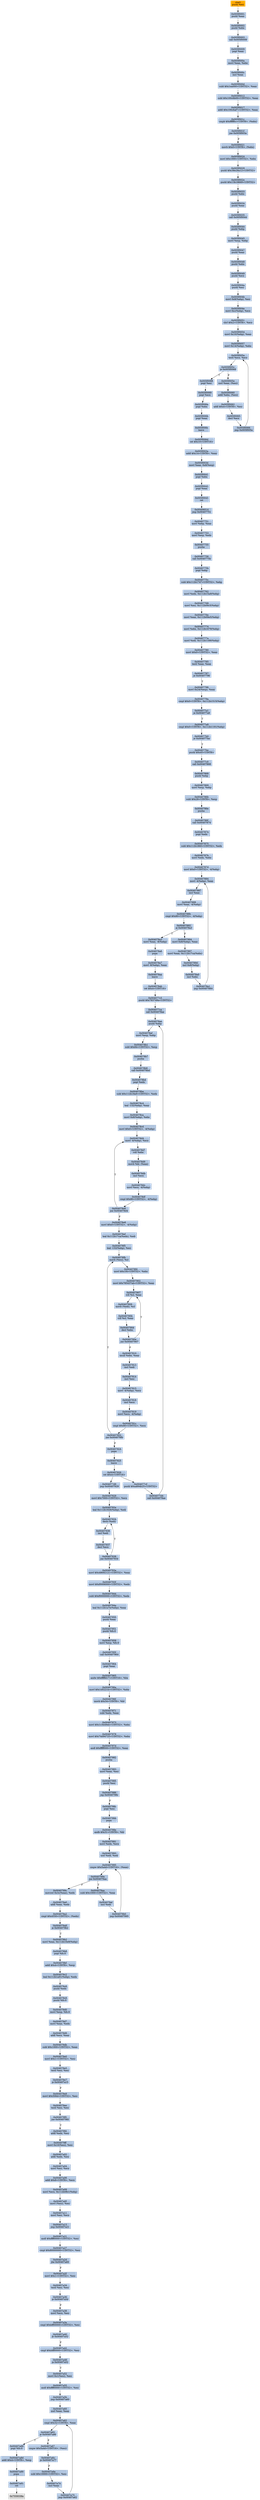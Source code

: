 digraph G {
node[shape=rectangle,style=filled,fillcolor=lightsteelblue,color=lightsteelblue]
bgcolor="transparent"
a0x005f0000pushl_esi[label="start\npushl %esi",fillcolor="orange",color="lightgrey"];
a0x005f0001pushl_eax[label="0x005f0001\npushl %eax"];
a0x005f0002pushl_ebx[label="0x005f0002\npushl %ebx"];
a0x005f0003call_0x005f0009[label="0x005f0003\ncall 0x005f0009"];
a0x005f0009popl_eax[label="0x005f0009\npopl %eax"];
a0x005f000amovl_eax_ebx[label="0x005f000a\nmovl %eax, %ebx"];
a0x005f000cincl_eax[label="0x005f000c\nincl %eax"];
a0x005f000dsubl_0x1ea000UINT32_eax[label="0x005f000d\nsubl $0x1ea000<UINT32>, %eax"];
a0x005f0012subl_0x100c6b00UINT32_eax[label="0x005f0012\nsubl $0x100c6b00<UINT32>, %eax"];
a0x005f0017addl_0x100c6af7UINT32_eax[label="0x005f0017\naddl $0x100c6af7<UINT32>, %eax"];
a0x005f001ccmpb_0xffffffccUINT8_ebx_[label="0x005f001c\ncmpb $0xffffffcc<UINT8>, (%ebx)"];
a0x005f001fjne_0x005f003a[label="0x005f001f\njne 0x005f003a"];
a0x005f0021movb_0x0UINT8_ebx_[label="0x005f0021\nmovb $0x0<UINT8>, (%ebx)"];
a0x005f0024movl_0x1000UINT32_ebx[label="0x005f0024\nmovl $0x1000<UINT32>, %ebx"];
a0x005f0029pushl_0x38e28a12UINT32[label="0x005f0029\npushl $0x38e28a12<UINT32>"];
a0x005f002epushl_0x13b18669UINT32[label="0x005f002e\npushl $0x13b18669<UINT32>"];
a0x005f0033pushl_ebx[label="0x005f0033\npushl %ebx"];
a0x005f0034pushl_eax[label="0x005f0034\npushl %eax"];
a0x005f0035call_0x005f0044[label="0x005f0035\ncall 0x005f0044"];
a0x005f0044pushl_ebp[label="0x005f0044\npushl %ebp"];
a0x005f0045movl_esp_ebp[label="0x005f0045\nmovl %esp, %ebp"];
a0x005f0047pushl_eax[label="0x005f0047\npushl %eax"];
a0x005f0048pushl_ebx[label="0x005f0048\npushl %ebx"];
a0x005f0049pushl_ecx[label="0x005f0049\npushl %ecx"];
a0x005f004apushl_esi[label="0x005f004a\npushl %esi"];
a0x005f004bmovl_0x8ebp__esi[label="0x005f004b\nmovl 0x8(%ebp), %esi"];
a0x005f004emovl_0xcebp__ecx[label="0x005f004e\nmovl 0xc(%ebp), %ecx"];
a0x005f0051shrl_0x2UINT8_ecx[label="0x005f0051\nshrl $0x2<UINT8>, %ecx"];
a0x005f0054movl_0x10ebp__eax[label="0x005f0054\nmovl 0x10(%ebp), %eax"];
a0x005f0057movl_0x14ebp__ebx[label="0x005f0057\nmovl 0x14(%ebp), %ebx"];
a0x005f005atestl_ecx_ecx[label="0x005f005a\ntestl %ecx, %ecx"];
a0x005f005cje_0x005f0068[label="0x005f005c\nje 0x005f0068"];
a0x005f005exorl_eax_esi_[label="0x005f005e\nxorl %eax, (%esi)"];
a0x005f0060addl_ebx_esi_[label="0x005f0060\naddl %ebx, (%esi)"];
a0x005f0062addl_0x4UINT8_esi[label="0x005f0062\naddl $0x4<UINT8>, %esi"];
a0x005f0065decl_ecx[label="0x005f0065\ndecl %ecx"];
a0x005f0066jmp_0x005f005a[label="0x005f0066\njmp 0x005f005a"];
a0x005f0068popl_esi[label="0x005f0068\npopl %esi"];
a0x005f0069popl_ecx[label="0x005f0069\npopl %ecx"];
a0x005f006apopl_ebx[label="0x005f006a\npopl %ebx"];
a0x005f006bpopl_eax[label="0x005f006b\npopl %eax"];
a0x005f006cleave_[label="0x005f006c\nleave "];
a0x005f006dret_0x10UINT16[label="0x005f006d\nret $0x10<UINT16>"];
a0x005f003aaddl_0x14UINT8_eax[label="0x005f003a\naddl $0x14<UINT8>, %eax"];
a0x005f003dmovl_eax_0x8esp_[label="0x005f003d\nmovl %eax, 0x8(%esp)"];
a0x005f0041popl_ebx[label="0x005f0041\npopl %ebx"];
a0x005f0042popl_eax[label="0x005f0042\npopl %eax"];
a0x005f0043ret[label="0x005f0043\nret"];
a0x00406014jmp_0x00407751[label="0x00406014\njmp 0x00407751"];
a0x00407751movl_ebp_eax[label="0x00407751\nmovl %ebp, %eax"];
a0x00407753movl_esp_edx[label="0x00407753\nmovl %esp, %edx"];
a0x00407755pusha_[label="0x00407755\npusha "];
a0x00407756call_0x0040775b[label="0x00407756\ncall 0x0040775b"];
a0x0040775bpopl_ebp[label="0x0040775b\npopl %ebp"];
a0x0040775csubl_0x112b1747UINT32_ebp[label="0x0040775c\nsubl $0x112b1747<UINT32>, %ebp"];
a0x00407762movl_edx_0x112b15a9ebp_[label="0x00407762\nmovl %edx, 0x112b15a9(%ebp)"];
a0x00407768movl_esi_0x112b09c5ebp_[label="0x00407768\nmovl %esi, 0x112b09c5(%ebp)"];
a0x0040776emovl_eax_0x112b09e5ebp_[label="0x0040776e\nmovl %eax, 0x112b09e5(%ebp)"];
a0x00407774movl_ebx_0x112b1679ebp_[label="0x00407774\nmovl %ebx, 0x112b1679(%ebp)"];
a0x0040777amovl_edi_0x112b1189ebp_[label="0x0040777a\nmovl %edi, 0x112b1189(%ebp)"];
a0x00407780movl_0x0UINT32_eax[label="0x00407780\nmovl $0x0<UINT32>, %eax"];
a0x00407785testl_eax_eax[label="0x00407785\ntestl %eax, %eax"];
a0x00407787je_0x00407796[label="0x00407787\nje 0x00407796"];
a0x00407796movl_0x24esp__eax[label="0x00407796\nmovl 0x24(%esp), %eax"];
a0x0040779acmpl_0x0UINT8_0x112b1515ebp_[label="0x0040779a\ncmpl $0x0<UINT8>, 0x112b1515(%ebp)"];
a0x004077a1je_0x004077a9[label="0x004077a1\nje 0x004077a9"];
a0x004077a9cmpl_0x0UINT8_0x112b1191ebp_[label="0x004077a9\ncmpl $0x0<UINT8>, 0x112b1191(%ebp)"];
a0x004077b0je_0x004077be[label="0x004077b0\nje 0x004077be"];
a0x004077bepushl_0x45UINT8[label="0x004077be\npushl $0x45<UINT8>"];
a0x004077c0call_0x00407868[label="0x004077c0\ncall 0x00407868"];
a0x00407868pushl_ebp[label="0x00407868\npushl %ebp"];
a0x00407869movl_esp_ebp[label="0x00407869\nmovl %esp, %ebp"];
a0x0040786bsubl_0x28UINT8_esp[label="0x0040786b\nsubl $0x28<UINT8>, %esp"];
a0x0040786epusha_[label="0x0040786e\npusha "];
a0x0040786fcall_0x00407874[label="0x0040786f\ncall 0x00407874"];
a0x00407874popl_edx[label="0x00407874\npopl %edx"];
a0x00407875subl_0x112b1860UINT32_edx[label="0x00407875\nsubl $0x112b1860<UINT32>, %edx"];
a0x0040787bmovl_edx_ebx[label="0x0040787b\nmovl %edx, %ebx"];
a0x0040787dmovl_0x0UINT32__4ebp_[label="0x0040787d\nmovl $0x0<UINT32>, -4(%ebp)"];
a0x00407884movl__4ebp__eax[label="0x00407884\nmovl -4(%ebp), %eax"];
a0x00407887incl_eax[label="0x00407887\nincl %eax"];
a0x00407888movl_eax__4ebp_[label="0x00407888\nmovl %eax, -4(%ebp)"];
a0x0040788bcmpl_0x80UINT32__4ebp_[label="0x0040788b\ncmpl $0x80<UINT32>, -4(%ebp)"];
a0x00407892je_0x004078a3[label="0x00407892\nje 0x004078a3"];
a0x00407894movl_0x8ebp__eax[label="0x00407894\nmovl 0x8(%ebp), %eax"];
a0x00407897movl_eax_0x112b17caebx_[label="0x00407897\nmovl %eax, 0x112b17ca(%ebx)"];
a0x0040789dincl_0x8ebp_[label="0x0040789d\nincl 0x8(%ebp)"];
a0x004078a0incl_ebx[label="0x004078a0\nincl %ebx"];
a0x004078a1jmp_0x00407884[label="0x004078a1\njmp 0x00407884"];
a0x004078a3movl_eax__8ebp_[label="0x004078a3\nmovl %eax, -8(%ebp)"];
a0x004078a6popa_[label="0x004078a6\npopa "];
a0x004078a7movl__8ebp__eax[label="0x004078a7\nmovl -8(%ebp), %eax"];
a0x004078aaleave_[label="0x004078aa\nleave "];
a0x004078abret_0x4UINT16[label="0x004078ab\nret $0x4<UINT16>"];
a0x004077c5pushl_0x783749aUINT32[label="0x004077c5\npushl $0x783749a<UINT32>"];
a0x004077cacall_0x004078ae[label="0x004077ca\ncall 0x004078ae"];
a0x004078aepushl_ebp[label="0x004078ae\npushl %ebp"];
a0x004078afmovl_esp_ebp[label="0x004078af\nmovl %esp, %ebp"];
a0x004078b1subl_0x84UINT32_esp[label="0x004078b1\nsubl $0x84<UINT32>, %esp"];
a0x004078b7pusha_[label="0x004078b7\npusha "];
a0x004078b8call_0x004078bd[label="0x004078b8\ncall 0x004078bd"];
a0x004078bdpopl_edx[label="0x004078bd\npopl %edx"];
a0x004078besubl_0x112b18a9UINT32_edx[label="0x004078be\nsubl $0x112b18a9<UINT32>, %edx"];
a0x004078c4leal__132ebp__eax[label="0x004078c4\nleal -132(%ebp), %eax"];
a0x004078camovl_0x8ebp__ebx[label="0x004078ca\nmovl 0x8(%ebp), %ebx"];
a0x004078cdmovl_0x0UINT32__4ebp_[label="0x004078cd\nmovl $0x0<UINT32>, -4(%ebp)"];
a0x004078d4movl__4ebp__ecx[label="0x004078d4\nmovl -4(%ebp), %ecx"];
a0x004078d7roll_ebx[label="0x004078d7\nroll %ebx"];
a0x004078d9movb_bl_eax_[label="0x004078d9\nmovb %bl, (%eax)"];
a0x004078dbincl_ecx[label="0x004078db\nincl %ecx"];
a0x004078dcmovl_ecx__4ebp_[label="0x004078dc\nmovl %ecx, -4(%ebp)"];
a0x004078dfcmpl_0x80UINT32__4ebp_[label="0x004078df\ncmpl $0x80<UINT32>, -4(%ebp)"];
a0x004078e6jne_0x004078d4[label="0x004078e6\njne 0x004078d4"];
a0x004078e8movl_0x0UINT32__4ebp_[label="0x004078e8\nmovl $0x0<UINT32>, -4(%ebp)"];
a0x004078efleal_0x112b17caedx__edi[label="0x004078ef\nleal 0x112b17ca(%edx), %edi"];
a0x004078f5leal__132ebp__esi[label="0x004078f5\nleal -132(%ebp), %esi"];
a0x004078fbmovb_esi__cl[label="0x004078fb\nmovb (%esi), %cl"];
a0x004078fdmovl_0x1f4UINT32_ebx[label="0x004078fd\nmovl $0x1f4<UINT32>, %ebx"];
a0x00407902movl_0x785437abUINT32_eax[label="0x00407902\nmovl $0x785437ab<UINT32>, %eax"];
a0x00407907rcll_cl_eax[label="0x00407907\nrcll %cl, %eax"];
a0x00407909movb_edi__cl[label="0x00407909\nmovb (%edi), %cl"];
a0x0040790brcll_cl_eax[label="0x0040790b\nrcll %cl, %eax"];
a0x0040790ddecl_ebx[label="0x0040790d\ndecl %ebx"];
a0x0040790ejne_0x00407907[label="0x0040790e\njne 0x00407907"];
a0x00407910imull_ebx_eax[label="0x00407910\nimull %ebx, %eax"];
a0x00407913incl_edi[label="0x00407913\nincl %edi"];
a0x00407914incl_esi[label="0x00407914\nincl %esi"];
a0x00407915movl__4ebp__ecx[label="0x00407915\nmovl -4(%ebp), %ecx"];
a0x00407918incl_ecx[label="0x00407918\nincl %ecx"];
a0x00407919movl_ecx__4ebp_[label="0x00407919\nmovl %ecx, -4(%ebp)"];
a0x0040791ccmpl_0x80UINT32_ecx[label="0x0040791c\ncmpl $0x80<UINT32>, %ecx"];
a0x00407922jne_0x004078fb[label="0x00407922\njne 0x004078fb"];
a0x00407924popa_[label="0x00407924\npopa "];
a0x00407925leave_[label="0x00407925\nleave "];
a0x00407926ret_0x4UINT16[label="0x00407926\nret $0x4<UINT16>"];
a0x004077cfpushl_0xa894b25UINT32[label="0x004077cf\npushl $0xa894b25<UINT32>"];
a0x004077d4call_0x004078ae[label="0x004077d4\ncall 0x004078ae"];
a0x004077d9jmp_0x00407929[label="0x004077d9\njmp 0x00407929"];
a0x00407929movl_0x7000UINT32_ecx[label="0x00407929\nmovl $0x7000<UINT32>, %ecx"];
a0x0040792eleal_0x112b1926ebp__edi[label="0x0040792e\nleal 0x112b1926(%ebp), %edi"];
a0x00407934decb_edi_[label="0x00407934\ndecb (%edi)"];
a0x00407936incl_edi[label="0x00407936\nincl %edi"];
a0x00407937decl_ecx[label="0x00407937\ndecl %ecx"];
a0x00407938jne_0x00407934[label="0x00407938\njne 0x00407934"];
a0x0040793amovl_0x48692121UINT32_eax[label="0x0040793a\nmovl $0x48692121<UINT32>, %eax"];
a0x0040793fmovl_0xf0006000UINT32_edx[label="0x0040793f\nmovl $0xf0006000<UINT32>, %edx"];
a0x00407944subl_0xf0000000UINT32_edx[label="0x00407944\nsubl $0xf0000000<UINT32>, %edx"];
a0x0040794aleal_0x112b1a7eebp__eax[label="0x0040794a\nleal 0x112b1a7e(%ebp), %eax"];
a0x00407950pushl_eax[label="0x00407950\npushl %eax"];
a0x00407951pushl_fs_0[label="0x00407951\npushl %fs:0"];
a0x00407958movl_esp_fs_0[label="0x00407958\nmovl %esp, %fs:0"];
a0x0040795fcall_0x00407964[label="0x0040795f\ncall 0x00407964"];
a0x00407964popl_eax[label="0x00407964\npopl %eax"];
a0x00407965andw_0xfffffd17UINT16_bx[label="0x00407965\nandw $0xfffffd17<UINT16>, %bx"];
a0x0040796amovl_0x1d5221bUINT32_ebx[label="0x0040796a\nmovl $0x1d5221b<UINT32>, %ebx"];
a0x0040796fmovb_0x34UINT8_bl[label="0x0040796f\nmovb $0x34<UINT8>, %bl"];
a0x00407971subl_edx_eax[label="0x00407971\nsubl %edx, %eax"];
a0x00407973movl_0x1c3b49ebUINT32_ebx[label="0x00407973\nmovl $0x1c3b49eb<UINT32>, %ebx"];
a0x00407978movl_0x74d94725UINT32_ebx[label="0x00407978\nmovl $0x74d94725<UINT32>, %ebx"];
a0x0040797dandl_0xfffff000UINT32_eax[label="0x0040797d\nandl $0xfffff000<UINT32>, %eax"];
a0x00407982pusha_[label="0x00407982\npusha "];
a0x00407983movl_eax_esi[label="0x00407983\nmovl %eax, %esi"];
a0x00407985pushl_esi[label="0x00407985\npushl %esi"];
a0x00407986jnp_0x0040798c[label="0x00407986\njnp 0x0040798c"];
a0x0040798cpopl_esi[label="0x0040798c\npopl %esi"];
a0x0040798dpopa_[label="0x0040798d\npopa "];
a0x0040798eandb_0x31UINT8_bl[label="0x0040798e\nandb $0x31<UINT8>, %bl"];
a0x00407991movl_edx_ecx[label="0x00407991\nmovl %edx, %ecx"];
a0x00407993xorl_edi_edi[label="0x00407993\nxorl %edi, %edi"];
a0x00407995cmpw_0x5a4dUINT16_eax_[label="0x00407995\ncmpw $0x5a4d<UINT16>, (%eax)"];
a0x0040799ajne_0x004079aa[label="0x0040799a\njne 0x004079aa"];
a0x004079aasubl_0x1000UINT32_eax[label="0x004079aa\nsubl $0x1000<UINT32>, %eax"];
a0x004079afincl_edi[label="0x004079af\nincl %edi"];
a0x004079b0jmp_0x00407995[label="0x004079b0\njmp 0x00407995"];
a0x0040799cmovzwl_0x3ceax__edx[label="0x0040799c\nmovzwl 0x3c(%eax), %edx"];
a0x004079a0addl_eax_edx[label="0x004079a0\naddl %eax, %edx"];
a0x004079a2cmpl_0x4550UINT32_edx_[label="0x004079a2\ncmpl $0x4550<UINT32>, (%edx)"];
a0x004079a8je_0x004079b2[label="0x004079a8\nje 0x004079b2"];
a0x004079b2movl_eax_0x112b10e9ebp_[label="0x004079b2\nmovl %eax, 0x112b10e9(%ebp)"];
a0x004079b8popl_fs_0[label="0x004079b8\npopl %fs:0"];
a0x004079bfaddl_0x4UINT8_esp[label="0x004079bf\naddl $0x4<UINT8>, %esp"];
a0x004079c2leal_0x112b1a91ebp__edx[label="0x004079c2\nleal 0x112b1a91(%ebp), %edx"];
a0x004079c8pushl_edx[label="0x004079c8\npushl %edx"];
a0x004079c9pushl_fs_0[label="0x004079c9\npushl %fs:0"];
a0x004079d0movl_esp_fs_0[label="0x004079d0\nmovl %esp, %fs:0"];
a0x004079d7movl_eax_edx[label="0x004079d7\nmovl %eax, %edx"];
a0x004079d9addl_ecx_eax[label="0x004079d9\naddl %ecx, %eax"];
a0x004079dbsubl_0x1000UINT32_eax[label="0x004079db\nsubl $0x1000<UINT32>, %eax"];
a0x004079e0movl_0x1UINT32_esi[label="0x004079e0\nmovl $0x1<UINT32>, %esi"];
a0x004079e5testl_esi_esi[label="0x004079e5\ntestl %esi, %esi"];
a0x004079e7je_0x00407a15[label="0x004079e7\nje 0x00407a15"];
a0x004079e9movl_0x506dUINT32_esi[label="0x004079e9\nmovl $0x506d<UINT32>, %esi"];
a0x004079eetestl_esi_esi[label="0x004079ee\ntestl %esi, %esi"];
a0x004079f0jne_0x004079fd[label="0x004079f0\njne 0x004079fd"];
a0x004079fdaddl_edx_esi[label="0x004079fd\naddl %edx, %esi"];
a0x004079ffmovl_0x10esi__esi[label="0x004079ff\nmovl 0x10(%esi), %esi"];
a0x00407a02addl_edx_esi[label="0x00407a02\naddl %edx, %esi"];
a0x00407a04movl_esi_ecx[label="0x00407a04\nmovl %esi, %ecx"];
a0x00407a06addl_0x8UINT8_ecx[label="0x00407a06\naddl $0x8<UINT8>, %ecx"];
a0x00407a09movl_ecx_0x112b0fb1ebp_[label="0x00407a09\nmovl %ecx, 0x112b0fb1(%ebp)"];
a0x00407a0fmovl_esi__esi[label="0x00407a0f\nmovl (%esi), %esi"];
a0x00407a11movl_esi_ecx[label="0x00407a11\nmovl %esi, %ecx"];
a0x00407a13jmp_0x00407a21[label="0x00407a13\njmp 0x00407a21"];
a0x00407a21andl_0xffff0000UINT32_esi[label="0x00407a21\nandl $0xffff0000<UINT32>, %esi"];
a0x00407a27cmpl_0x80000000UINT32_esi[label="0x00407a27\ncmpl $0x80000000<UINT32>, %esi"];
a0x00407a2djbe_0x00407a60[label="0x00407a2d\njbe 0x00407a60"];
a0x00407a2fmovl_0x1UINT32_esi[label="0x00407a2f\nmovl $0x1<UINT32>, %esi"];
a0x00407a34testl_esi_esi[label="0x00407a34\ntestl %esi, %esi"];
a0x00407a36je_0x00407a5d[label="0x00407a36\nje 0x00407a5d"];
a0x00407a38movl_ecx_esi[label="0x00407a38\nmovl %ecx, %esi"];
a0x00407a3acmpl_0xbff00000UINT32_esi[label="0x00407a3a\ncmpl $0xbff00000<UINT32>, %esi"];
a0x00407a40jb_0x00407a52[label="0x00407a40\njb 0x00407a52"];
a0x00407a42cmpl_0xbfff0000UINT32_esi[label="0x00407a42\ncmpl $0xbfff0000<UINT32>, %esi"];
a0x00407a48ja_0x00407a52[label="0x00407a48\nja 0x00407a52"];
a0x00407a52movl_0x1esi__esi[label="0x00407a52\nmovl 0x1(%esi), %esi"];
a0x00407a55andl_0xffff0000UINT32_esi[label="0x00407a55\nandl $0xffff0000<UINT32>, %esi"];
a0x00407a5bjmp_0x00407a60[label="0x00407a5b\njmp 0x00407a60"];
a0x00407a60xorl_eax_eax[label="0x00407a60\nxorl %eax, %eax"];
a0x00407a62cmpl_0x32UINT8_eax[label="0x00407a62\ncmpl $0x32<UINT8>, %eax"];
a0x00407a65je_0x00407a86[label="0x00407a65\nje 0x00407a86"];
a0x00407a67cmpw_0x5a4dUINT16_esi_[label="0x00407a67\ncmpw $0x5a4d<UINT16>, (%esi)"];
a0x00407a6cje_0x00407a77[label="0x00407a6c\nje 0x00407a77"];
a0x00407a6esubl_0x10000UINT32_esi[label="0x00407a6e\nsubl $0x10000<UINT32>, %esi"];
a0x00407a74incl_eax[label="0x00407a74\nincl %eax"];
a0x00407a75jmp_0x00407a62[label="0x00407a75\njmp 0x00407a62"];
a0x00407a86popl_fs_0[label="0x00407a86\npopl %fs:0"];
a0x00407a8daddl_0x4UINT8_esp[label="0x00407a8d\naddl $0x4<UINT8>, %esp"];
a0x00407a90popa_[label="0x00407a90\npopa "];
a0x00407a91ret[label="0x00407a91\nret"];
a0x7559338a[label="0x7559338a",fillcolor="lightgrey",color="lightgrey"];
a0x005f0000pushl_esi -> a0x005f0001pushl_eax [color="#000000"];
a0x005f0001pushl_eax -> a0x005f0002pushl_ebx [color="#000000"];
a0x005f0002pushl_ebx -> a0x005f0003call_0x005f0009 [color="#000000"];
a0x005f0003call_0x005f0009 -> a0x005f0009popl_eax [color="#000000"];
a0x005f0009popl_eax -> a0x005f000amovl_eax_ebx [color="#000000"];
a0x005f000amovl_eax_ebx -> a0x005f000cincl_eax [color="#000000"];
a0x005f000cincl_eax -> a0x005f000dsubl_0x1ea000UINT32_eax [color="#000000"];
a0x005f000dsubl_0x1ea000UINT32_eax -> a0x005f0012subl_0x100c6b00UINT32_eax [color="#000000"];
a0x005f0012subl_0x100c6b00UINT32_eax -> a0x005f0017addl_0x100c6af7UINT32_eax [color="#000000"];
a0x005f0017addl_0x100c6af7UINT32_eax -> a0x005f001ccmpb_0xffffffccUINT8_ebx_ [color="#000000"];
a0x005f001ccmpb_0xffffffccUINT8_ebx_ -> a0x005f001fjne_0x005f003a [color="#000000"];
a0x005f001fjne_0x005f003a -> a0x005f0021movb_0x0UINT8_ebx_ [color="#000000",label="F"];
a0x005f0021movb_0x0UINT8_ebx_ -> a0x005f0024movl_0x1000UINT32_ebx [color="#000000"];
a0x005f0024movl_0x1000UINT32_ebx -> a0x005f0029pushl_0x38e28a12UINT32 [color="#000000"];
a0x005f0029pushl_0x38e28a12UINT32 -> a0x005f002epushl_0x13b18669UINT32 [color="#000000"];
a0x005f002epushl_0x13b18669UINT32 -> a0x005f0033pushl_ebx [color="#000000"];
a0x005f0033pushl_ebx -> a0x005f0034pushl_eax [color="#000000"];
a0x005f0034pushl_eax -> a0x005f0035call_0x005f0044 [color="#000000"];
a0x005f0035call_0x005f0044 -> a0x005f0044pushl_ebp [color="#000000"];
a0x005f0044pushl_ebp -> a0x005f0045movl_esp_ebp [color="#000000"];
a0x005f0045movl_esp_ebp -> a0x005f0047pushl_eax [color="#000000"];
a0x005f0047pushl_eax -> a0x005f0048pushl_ebx [color="#000000"];
a0x005f0048pushl_ebx -> a0x005f0049pushl_ecx [color="#000000"];
a0x005f0049pushl_ecx -> a0x005f004apushl_esi [color="#000000"];
a0x005f004apushl_esi -> a0x005f004bmovl_0x8ebp__esi [color="#000000"];
a0x005f004bmovl_0x8ebp__esi -> a0x005f004emovl_0xcebp__ecx [color="#000000"];
a0x005f004emovl_0xcebp__ecx -> a0x005f0051shrl_0x2UINT8_ecx [color="#000000"];
a0x005f0051shrl_0x2UINT8_ecx -> a0x005f0054movl_0x10ebp__eax [color="#000000"];
a0x005f0054movl_0x10ebp__eax -> a0x005f0057movl_0x14ebp__ebx [color="#000000"];
a0x005f0057movl_0x14ebp__ebx -> a0x005f005atestl_ecx_ecx [color="#000000"];
a0x005f005atestl_ecx_ecx -> a0x005f005cje_0x005f0068 [color="#000000"];
a0x005f005cje_0x005f0068 -> a0x005f005exorl_eax_esi_ [color="#000000",label="F"];
a0x005f005exorl_eax_esi_ -> a0x005f0060addl_ebx_esi_ [color="#000000"];
a0x005f0060addl_ebx_esi_ -> a0x005f0062addl_0x4UINT8_esi [color="#000000"];
a0x005f0062addl_0x4UINT8_esi -> a0x005f0065decl_ecx [color="#000000"];
a0x005f0065decl_ecx -> a0x005f0066jmp_0x005f005a [color="#000000"];
a0x005f0066jmp_0x005f005a -> a0x005f005atestl_ecx_ecx [color="#000000"];
a0x005f005cje_0x005f0068 -> a0x005f0068popl_esi [color="#000000",label="T"];
a0x005f0068popl_esi -> a0x005f0069popl_ecx [color="#000000"];
a0x005f0069popl_ecx -> a0x005f006apopl_ebx [color="#000000"];
a0x005f006apopl_ebx -> a0x005f006bpopl_eax [color="#000000"];
a0x005f006bpopl_eax -> a0x005f006cleave_ [color="#000000"];
a0x005f006cleave_ -> a0x005f006dret_0x10UINT16 [color="#000000"];
a0x005f006dret_0x10UINT16 -> a0x005f003aaddl_0x14UINT8_eax [color="#000000"];
a0x005f003aaddl_0x14UINT8_eax -> a0x005f003dmovl_eax_0x8esp_ [color="#000000"];
a0x005f003dmovl_eax_0x8esp_ -> a0x005f0041popl_ebx [color="#000000"];
a0x005f0041popl_ebx -> a0x005f0042popl_eax [color="#000000"];
a0x005f0042popl_eax -> a0x005f0043ret [color="#000000"];
a0x005f0043ret -> a0x00406014jmp_0x00407751 [color="#000000"];
a0x00406014jmp_0x00407751 -> a0x00407751movl_ebp_eax [color="#000000"];
a0x00407751movl_ebp_eax -> a0x00407753movl_esp_edx [color="#000000"];
a0x00407753movl_esp_edx -> a0x00407755pusha_ [color="#000000"];
a0x00407755pusha_ -> a0x00407756call_0x0040775b [color="#000000"];
a0x00407756call_0x0040775b -> a0x0040775bpopl_ebp [color="#000000"];
a0x0040775bpopl_ebp -> a0x0040775csubl_0x112b1747UINT32_ebp [color="#000000"];
a0x0040775csubl_0x112b1747UINT32_ebp -> a0x00407762movl_edx_0x112b15a9ebp_ [color="#000000"];
a0x00407762movl_edx_0x112b15a9ebp_ -> a0x00407768movl_esi_0x112b09c5ebp_ [color="#000000"];
a0x00407768movl_esi_0x112b09c5ebp_ -> a0x0040776emovl_eax_0x112b09e5ebp_ [color="#000000"];
a0x0040776emovl_eax_0x112b09e5ebp_ -> a0x00407774movl_ebx_0x112b1679ebp_ [color="#000000"];
a0x00407774movl_ebx_0x112b1679ebp_ -> a0x0040777amovl_edi_0x112b1189ebp_ [color="#000000"];
a0x0040777amovl_edi_0x112b1189ebp_ -> a0x00407780movl_0x0UINT32_eax [color="#000000"];
a0x00407780movl_0x0UINT32_eax -> a0x00407785testl_eax_eax [color="#000000"];
a0x00407785testl_eax_eax -> a0x00407787je_0x00407796 [color="#000000"];
a0x00407787je_0x00407796 -> a0x00407796movl_0x24esp__eax [color="#000000",label="T"];
a0x00407796movl_0x24esp__eax -> a0x0040779acmpl_0x0UINT8_0x112b1515ebp_ [color="#000000"];
a0x0040779acmpl_0x0UINT8_0x112b1515ebp_ -> a0x004077a1je_0x004077a9 [color="#000000"];
a0x004077a1je_0x004077a9 -> a0x004077a9cmpl_0x0UINT8_0x112b1191ebp_ [color="#000000",label="T"];
a0x004077a9cmpl_0x0UINT8_0x112b1191ebp_ -> a0x004077b0je_0x004077be [color="#000000"];
a0x004077b0je_0x004077be -> a0x004077bepushl_0x45UINT8 [color="#000000",label="T"];
a0x004077bepushl_0x45UINT8 -> a0x004077c0call_0x00407868 [color="#000000"];
a0x004077c0call_0x00407868 -> a0x00407868pushl_ebp [color="#000000"];
a0x00407868pushl_ebp -> a0x00407869movl_esp_ebp [color="#000000"];
a0x00407869movl_esp_ebp -> a0x0040786bsubl_0x28UINT8_esp [color="#000000"];
a0x0040786bsubl_0x28UINT8_esp -> a0x0040786epusha_ [color="#000000"];
a0x0040786epusha_ -> a0x0040786fcall_0x00407874 [color="#000000"];
a0x0040786fcall_0x00407874 -> a0x00407874popl_edx [color="#000000"];
a0x00407874popl_edx -> a0x00407875subl_0x112b1860UINT32_edx [color="#000000"];
a0x00407875subl_0x112b1860UINT32_edx -> a0x0040787bmovl_edx_ebx [color="#000000"];
a0x0040787bmovl_edx_ebx -> a0x0040787dmovl_0x0UINT32__4ebp_ [color="#000000"];
a0x0040787dmovl_0x0UINT32__4ebp_ -> a0x00407884movl__4ebp__eax [color="#000000"];
a0x00407884movl__4ebp__eax -> a0x00407887incl_eax [color="#000000"];
a0x00407887incl_eax -> a0x00407888movl_eax__4ebp_ [color="#000000"];
a0x00407888movl_eax__4ebp_ -> a0x0040788bcmpl_0x80UINT32__4ebp_ [color="#000000"];
a0x0040788bcmpl_0x80UINT32__4ebp_ -> a0x00407892je_0x004078a3 [color="#000000"];
a0x00407892je_0x004078a3 -> a0x00407894movl_0x8ebp__eax [color="#000000",label="F"];
a0x00407894movl_0x8ebp__eax -> a0x00407897movl_eax_0x112b17caebx_ [color="#000000"];
a0x00407897movl_eax_0x112b17caebx_ -> a0x0040789dincl_0x8ebp_ [color="#000000"];
a0x0040789dincl_0x8ebp_ -> a0x004078a0incl_ebx [color="#000000"];
a0x004078a0incl_ebx -> a0x004078a1jmp_0x00407884 [color="#000000"];
a0x004078a1jmp_0x00407884 -> a0x00407884movl__4ebp__eax [color="#000000"];
a0x00407892je_0x004078a3 -> a0x004078a3movl_eax__8ebp_ [color="#000000",label="T"];
a0x004078a3movl_eax__8ebp_ -> a0x004078a6popa_ [color="#000000"];
a0x004078a6popa_ -> a0x004078a7movl__8ebp__eax [color="#000000"];
a0x004078a7movl__8ebp__eax -> a0x004078aaleave_ [color="#000000"];
a0x004078aaleave_ -> a0x004078abret_0x4UINT16 [color="#000000"];
a0x004078abret_0x4UINT16 -> a0x004077c5pushl_0x783749aUINT32 [color="#000000"];
a0x004077c5pushl_0x783749aUINT32 -> a0x004077cacall_0x004078ae [color="#000000"];
a0x004077cacall_0x004078ae -> a0x004078aepushl_ebp [color="#000000"];
a0x004078aepushl_ebp -> a0x004078afmovl_esp_ebp [color="#000000"];
a0x004078afmovl_esp_ebp -> a0x004078b1subl_0x84UINT32_esp [color="#000000"];
a0x004078b1subl_0x84UINT32_esp -> a0x004078b7pusha_ [color="#000000"];
a0x004078b7pusha_ -> a0x004078b8call_0x004078bd [color="#000000"];
a0x004078b8call_0x004078bd -> a0x004078bdpopl_edx [color="#000000"];
a0x004078bdpopl_edx -> a0x004078besubl_0x112b18a9UINT32_edx [color="#000000"];
a0x004078besubl_0x112b18a9UINT32_edx -> a0x004078c4leal__132ebp__eax [color="#000000"];
a0x004078c4leal__132ebp__eax -> a0x004078camovl_0x8ebp__ebx [color="#000000"];
a0x004078camovl_0x8ebp__ebx -> a0x004078cdmovl_0x0UINT32__4ebp_ [color="#000000"];
a0x004078cdmovl_0x0UINT32__4ebp_ -> a0x004078d4movl__4ebp__ecx [color="#000000"];
a0x004078d4movl__4ebp__ecx -> a0x004078d7roll_ebx [color="#000000"];
a0x004078d7roll_ebx -> a0x004078d9movb_bl_eax_ [color="#000000"];
a0x004078d9movb_bl_eax_ -> a0x004078dbincl_ecx [color="#000000"];
a0x004078dbincl_ecx -> a0x004078dcmovl_ecx__4ebp_ [color="#000000"];
a0x004078dcmovl_ecx__4ebp_ -> a0x004078dfcmpl_0x80UINT32__4ebp_ [color="#000000"];
a0x004078dfcmpl_0x80UINT32__4ebp_ -> a0x004078e6jne_0x004078d4 [color="#000000"];
a0x004078e6jne_0x004078d4 -> a0x004078d4movl__4ebp__ecx [color="#000000",label="T"];
a0x004078e6jne_0x004078d4 -> a0x004078e8movl_0x0UINT32__4ebp_ [color="#000000",label="F"];
a0x004078e8movl_0x0UINT32__4ebp_ -> a0x004078efleal_0x112b17caedx__edi [color="#000000"];
a0x004078efleal_0x112b17caedx__edi -> a0x004078f5leal__132ebp__esi [color="#000000"];
a0x004078f5leal__132ebp__esi -> a0x004078fbmovb_esi__cl [color="#000000"];
a0x004078fbmovb_esi__cl -> a0x004078fdmovl_0x1f4UINT32_ebx [color="#000000"];
a0x004078fdmovl_0x1f4UINT32_ebx -> a0x00407902movl_0x785437abUINT32_eax [color="#000000"];
a0x00407902movl_0x785437abUINT32_eax -> a0x00407907rcll_cl_eax [color="#000000"];
a0x00407907rcll_cl_eax -> a0x00407909movb_edi__cl [color="#000000"];
a0x00407909movb_edi__cl -> a0x0040790brcll_cl_eax [color="#000000"];
a0x0040790brcll_cl_eax -> a0x0040790ddecl_ebx [color="#000000"];
a0x0040790ddecl_ebx -> a0x0040790ejne_0x00407907 [color="#000000"];
a0x0040790ejne_0x00407907 -> a0x00407907rcll_cl_eax [color="#000000",label="T"];
a0x0040790ejne_0x00407907 -> a0x00407910imull_ebx_eax [color="#000000",label="F"];
a0x00407910imull_ebx_eax -> a0x00407913incl_edi [color="#000000"];
a0x00407913incl_edi -> a0x00407914incl_esi [color="#000000"];
a0x00407914incl_esi -> a0x00407915movl__4ebp__ecx [color="#000000"];
a0x00407915movl__4ebp__ecx -> a0x00407918incl_ecx [color="#000000"];
a0x00407918incl_ecx -> a0x00407919movl_ecx__4ebp_ [color="#000000"];
a0x00407919movl_ecx__4ebp_ -> a0x0040791ccmpl_0x80UINT32_ecx [color="#000000"];
a0x0040791ccmpl_0x80UINT32_ecx -> a0x00407922jne_0x004078fb [color="#000000"];
a0x00407922jne_0x004078fb -> a0x004078fbmovb_esi__cl [color="#000000",label="T"];
a0x00407922jne_0x004078fb -> a0x00407924popa_ [color="#000000",label="F"];
a0x00407924popa_ -> a0x00407925leave_ [color="#000000"];
a0x00407925leave_ -> a0x00407926ret_0x4UINT16 [color="#000000"];
a0x00407926ret_0x4UINT16 -> a0x004077cfpushl_0xa894b25UINT32 [color="#000000"];
a0x004077cfpushl_0xa894b25UINT32 -> a0x004077d4call_0x004078ae [color="#000000"];
a0x004077d4call_0x004078ae -> a0x004078aepushl_ebp [color="#000000"];
a0x00407926ret_0x4UINT16 -> a0x004077d9jmp_0x00407929 [color="#000000"];
a0x004077d9jmp_0x00407929 -> a0x00407929movl_0x7000UINT32_ecx [color="#000000"];
a0x00407929movl_0x7000UINT32_ecx -> a0x0040792eleal_0x112b1926ebp__edi [color="#000000"];
a0x0040792eleal_0x112b1926ebp__edi -> a0x00407934decb_edi_ [color="#000000"];
a0x00407934decb_edi_ -> a0x00407936incl_edi [color="#000000"];
a0x00407936incl_edi -> a0x00407937decl_ecx [color="#000000"];
a0x00407937decl_ecx -> a0x00407938jne_0x00407934 [color="#000000"];
a0x00407938jne_0x00407934 -> a0x00407934decb_edi_ [color="#000000",label="T"];
a0x00407938jne_0x00407934 -> a0x0040793amovl_0x48692121UINT32_eax [color="#000000",label="F"];
a0x0040793amovl_0x48692121UINT32_eax -> a0x0040793fmovl_0xf0006000UINT32_edx [color="#000000"];
a0x0040793fmovl_0xf0006000UINT32_edx -> a0x00407944subl_0xf0000000UINT32_edx [color="#000000"];
a0x00407944subl_0xf0000000UINT32_edx -> a0x0040794aleal_0x112b1a7eebp__eax [color="#000000"];
a0x0040794aleal_0x112b1a7eebp__eax -> a0x00407950pushl_eax [color="#000000"];
a0x00407950pushl_eax -> a0x00407951pushl_fs_0 [color="#000000"];
a0x00407951pushl_fs_0 -> a0x00407958movl_esp_fs_0 [color="#000000"];
a0x00407958movl_esp_fs_0 -> a0x0040795fcall_0x00407964 [color="#000000"];
a0x0040795fcall_0x00407964 -> a0x00407964popl_eax [color="#000000"];
a0x00407964popl_eax -> a0x00407965andw_0xfffffd17UINT16_bx [color="#000000"];
a0x00407965andw_0xfffffd17UINT16_bx -> a0x0040796amovl_0x1d5221bUINT32_ebx [color="#000000"];
a0x0040796amovl_0x1d5221bUINT32_ebx -> a0x0040796fmovb_0x34UINT8_bl [color="#000000"];
a0x0040796fmovb_0x34UINT8_bl -> a0x00407971subl_edx_eax [color="#000000"];
a0x00407971subl_edx_eax -> a0x00407973movl_0x1c3b49ebUINT32_ebx [color="#000000"];
a0x00407973movl_0x1c3b49ebUINT32_ebx -> a0x00407978movl_0x74d94725UINT32_ebx [color="#000000"];
a0x00407978movl_0x74d94725UINT32_ebx -> a0x0040797dandl_0xfffff000UINT32_eax [color="#000000"];
a0x0040797dandl_0xfffff000UINT32_eax -> a0x00407982pusha_ [color="#000000"];
a0x00407982pusha_ -> a0x00407983movl_eax_esi [color="#000000"];
a0x00407983movl_eax_esi -> a0x00407985pushl_esi [color="#000000"];
a0x00407985pushl_esi -> a0x00407986jnp_0x0040798c [color="#000000"];
a0x00407986jnp_0x0040798c -> a0x0040798cpopl_esi [color="#000000",label="F"];
a0x0040798cpopl_esi -> a0x0040798dpopa_ [color="#000000"];
a0x0040798dpopa_ -> a0x0040798eandb_0x31UINT8_bl [color="#000000"];
a0x0040798eandb_0x31UINT8_bl -> a0x00407991movl_edx_ecx [color="#000000"];
a0x00407991movl_edx_ecx -> a0x00407993xorl_edi_edi [color="#000000"];
a0x00407993xorl_edi_edi -> a0x00407995cmpw_0x5a4dUINT16_eax_ [color="#000000"];
a0x00407995cmpw_0x5a4dUINT16_eax_ -> a0x0040799ajne_0x004079aa [color="#000000"];
a0x0040799ajne_0x004079aa -> a0x004079aasubl_0x1000UINT32_eax [color="#000000",label="T"];
a0x004079aasubl_0x1000UINT32_eax -> a0x004079afincl_edi [color="#000000"];
a0x004079afincl_edi -> a0x004079b0jmp_0x00407995 [color="#000000"];
a0x004079b0jmp_0x00407995 -> a0x00407995cmpw_0x5a4dUINT16_eax_ [color="#000000"];
a0x0040799ajne_0x004079aa -> a0x0040799cmovzwl_0x3ceax__edx [color="#000000",label="F"];
a0x0040799cmovzwl_0x3ceax__edx -> a0x004079a0addl_eax_edx [color="#000000"];
a0x004079a0addl_eax_edx -> a0x004079a2cmpl_0x4550UINT32_edx_ [color="#000000"];
a0x004079a2cmpl_0x4550UINT32_edx_ -> a0x004079a8je_0x004079b2 [color="#000000"];
a0x004079a8je_0x004079b2 -> a0x004079b2movl_eax_0x112b10e9ebp_ [color="#000000",label="T"];
a0x004079b2movl_eax_0x112b10e9ebp_ -> a0x004079b8popl_fs_0 [color="#000000"];
a0x004079b8popl_fs_0 -> a0x004079bfaddl_0x4UINT8_esp [color="#000000"];
a0x004079bfaddl_0x4UINT8_esp -> a0x004079c2leal_0x112b1a91ebp__edx [color="#000000"];
a0x004079c2leal_0x112b1a91ebp__edx -> a0x004079c8pushl_edx [color="#000000"];
a0x004079c8pushl_edx -> a0x004079c9pushl_fs_0 [color="#000000"];
a0x004079c9pushl_fs_0 -> a0x004079d0movl_esp_fs_0 [color="#000000"];
a0x004079d0movl_esp_fs_0 -> a0x004079d7movl_eax_edx [color="#000000"];
a0x004079d7movl_eax_edx -> a0x004079d9addl_ecx_eax [color="#000000"];
a0x004079d9addl_ecx_eax -> a0x004079dbsubl_0x1000UINT32_eax [color="#000000"];
a0x004079dbsubl_0x1000UINT32_eax -> a0x004079e0movl_0x1UINT32_esi [color="#000000"];
a0x004079e0movl_0x1UINT32_esi -> a0x004079e5testl_esi_esi [color="#000000"];
a0x004079e5testl_esi_esi -> a0x004079e7je_0x00407a15 [color="#000000"];
a0x004079e7je_0x00407a15 -> a0x004079e9movl_0x506dUINT32_esi [color="#000000",label="F"];
a0x004079e9movl_0x506dUINT32_esi -> a0x004079eetestl_esi_esi [color="#000000"];
a0x004079eetestl_esi_esi -> a0x004079f0jne_0x004079fd [color="#000000"];
a0x004079f0jne_0x004079fd -> a0x004079fdaddl_edx_esi [color="#000000",label="T"];
a0x004079fdaddl_edx_esi -> a0x004079ffmovl_0x10esi__esi [color="#000000"];
a0x004079ffmovl_0x10esi__esi -> a0x00407a02addl_edx_esi [color="#000000"];
a0x00407a02addl_edx_esi -> a0x00407a04movl_esi_ecx [color="#000000"];
a0x00407a04movl_esi_ecx -> a0x00407a06addl_0x8UINT8_ecx [color="#000000"];
a0x00407a06addl_0x8UINT8_ecx -> a0x00407a09movl_ecx_0x112b0fb1ebp_ [color="#000000"];
a0x00407a09movl_ecx_0x112b0fb1ebp_ -> a0x00407a0fmovl_esi__esi [color="#000000"];
a0x00407a0fmovl_esi__esi -> a0x00407a11movl_esi_ecx [color="#000000"];
a0x00407a11movl_esi_ecx -> a0x00407a13jmp_0x00407a21 [color="#000000"];
a0x00407a13jmp_0x00407a21 -> a0x00407a21andl_0xffff0000UINT32_esi [color="#000000"];
a0x00407a21andl_0xffff0000UINT32_esi -> a0x00407a27cmpl_0x80000000UINT32_esi [color="#000000"];
a0x00407a27cmpl_0x80000000UINT32_esi -> a0x00407a2djbe_0x00407a60 [color="#000000"];
a0x00407a2djbe_0x00407a60 -> a0x00407a2fmovl_0x1UINT32_esi [color="#000000",label="F"];
a0x00407a2fmovl_0x1UINT32_esi -> a0x00407a34testl_esi_esi [color="#000000"];
a0x00407a34testl_esi_esi -> a0x00407a36je_0x00407a5d [color="#000000"];
a0x00407a36je_0x00407a5d -> a0x00407a38movl_ecx_esi [color="#000000",label="F"];
a0x00407a38movl_ecx_esi -> a0x00407a3acmpl_0xbff00000UINT32_esi [color="#000000"];
a0x00407a3acmpl_0xbff00000UINT32_esi -> a0x00407a40jb_0x00407a52 [color="#000000"];
a0x00407a40jb_0x00407a52 -> a0x00407a42cmpl_0xbfff0000UINT32_esi [color="#000000",label="F"];
a0x00407a42cmpl_0xbfff0000UINT32_esi -> a0x00407a48ja_0x00407a52 [color="#000000"];
a0x00407a48ja_0x00407a52 -> a0x00407a52movl_0x1esi__esi [color="#000000",label="T"];
a0x00407a52movl_0x1esi__esi -> a0x00407a55andl_0xffff0000UINT32_esi [color="#000000"];
a0x00407a55andl_0xffff0000UINT32_esi -> a0x00407a5bjmp_0x00407a60 [color="#000000"];
a0x00407a5bjmp_0x00407a60 -> a0x00407a60xorl_eax_eax [color="#000000"];
a0x00407a60xorl_eax_eax -> a0x00407a62cmpl_0x32UINT8_eax [color="#000000"];
a0x00407a62cmpl_0x32UINT8_eax -> a0x00407a65je_0x00407a86 [color="#000000"];
a0x00407a65je_0x00407a86 -> a0x00407a67cmpw_0x5a4dUINT16_esi_ [color="#000000",label="F"];
a0x00407a67cmpw_0x5a4dUINT16_esi_ -> a0x00407a6cje_0x00407a77 [color="#000000"];
a0x00407a6cje_0x00407a77 -> a0x00407a6esubl_0x10000UINT32_esi [color="#000000",label="F"];
a0x00407a6esubl_0x10000UINT32_esi -> a0x00407a74incl_eax [color="#000000"];
a0x00407a74incl_eax -> a0x00407a75jmp_0x00407a62 [color="#000000"];
a0x00407a75jmp_0x00407a62 -> a0x00407a62cmpl_0x32UINT8_eax [color="#000000"];
a0x00407a65je_0x00407a86 -> a0x00407a86popl_fs_0 [color="#000000",label="T"];
a0x00407a86popl_fs_0 -> a0x00407a8daddl_0x4UINT8_esp [color="#000000"];
a0x00407a8daddl_0x4UINT8_esp -> a0x00407a90popa_ [color="#000000"];
a0x00407a90popa_ -> a0x00407a91ret [color="#000000"];
a0x00407a91ret -> a0x7559338a [color="#000000"];
}
